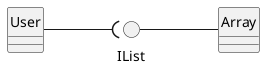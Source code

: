 @startuml
skinparam backgroundcolor transparent
left to right direction
hide circle
skinparam classAttributeIconSize 0
class Array
class User
circle IList

User --( IList
IList -- Array
@enduml

